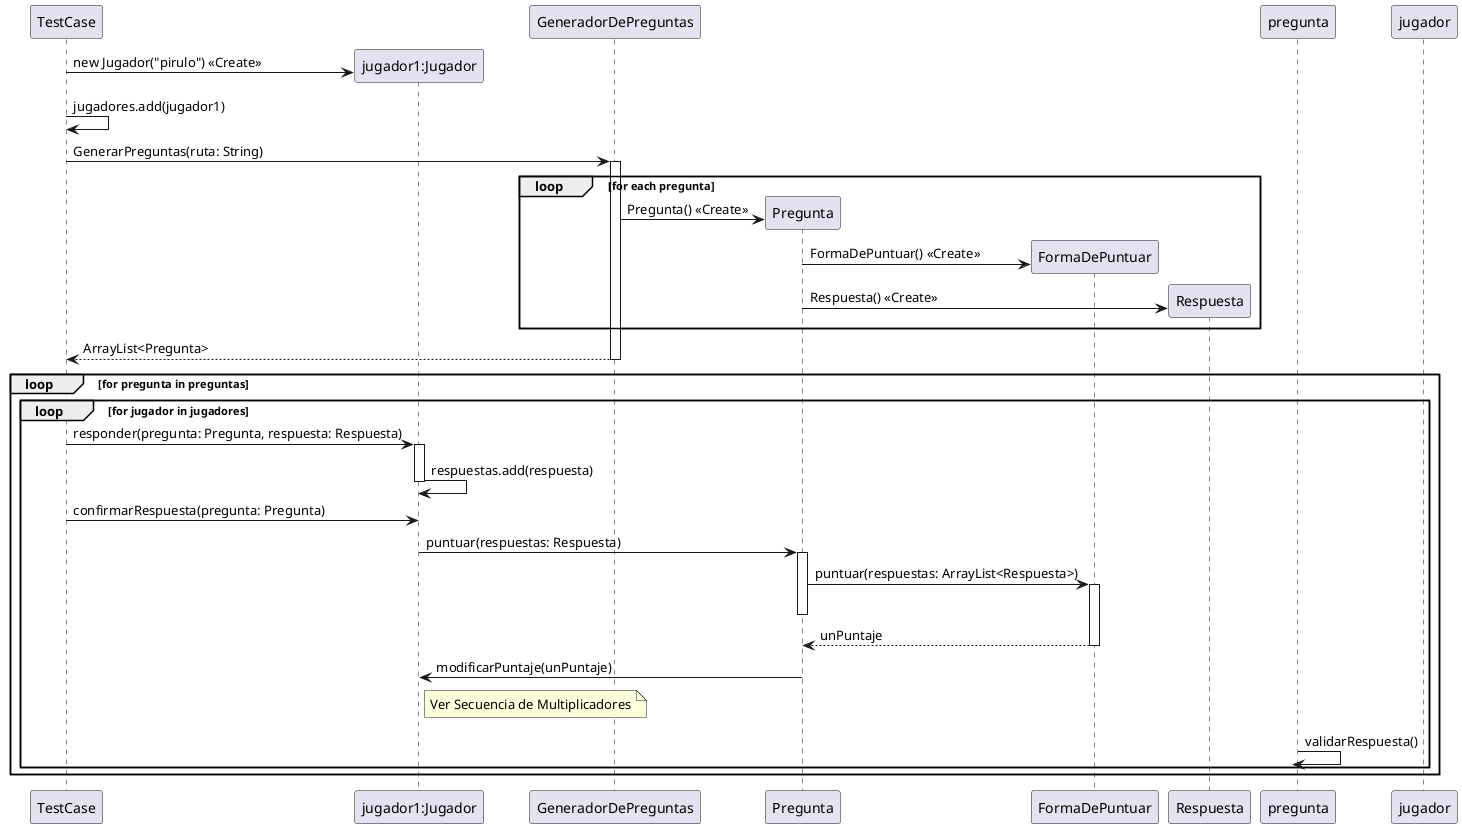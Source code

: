 @startuml
'https://plantuml.com/sequence-diagram

Create TestCase

create "jugador1:Jugador"
TestCase -> "jugador1:Jugador" : new Jugador("pirulo") <<Create>>
TestCase -> TestCase : jugadores.add(jugador1)




TestCase -> GeneradorDePreguntas : GenerarPreguntas(ruta: String)

activate GeneradorDePreguntas
loop for each pregunta
    create Pregunta
    GeneradorDePreguntas -> Pregunta : Pregunta() <<Create>>
    create FormaDePuntuar
    Pregunta -> FormaDePuntuar : FormaDePuntuar() <<Create>>
    Create Respuesta
    Pregunta -> Respuesta : Respuesta() <<Create>>
end
GeneradorDePreguntas --> TestCase : ArrayList<Pregunta>
deactivate GeneradorDePreguntas


loop for pregunta in preguntas

    loop for jugador in jugadores
        TestCase -> "jugador1:Jugador" : responder(pregunta: Pregunta, respuesta: Respuesta)
        activate "jugador1:Jugador"
        "jugador1:Jugador" -> "jugador1:Jugador" : respuestas.add(respuesta)
        deactivate "jugador1:Jugador"
        TestCase -> "jugador1:Jugador" : confirmarRespuesta(pregunta: Pregunta)
        "jugador1:Jugador" -> Pregunta : puntuar(respuestas: Respuesta)
        activate Pregunta
        Pregunta -> FormaDePuntuar : puntuar(respuestas: ArrayList<Respuesta>)
        activate FormaDePuntuar
        deactivate Pregunta
        FormaDePuntuar --> Pregunta: unPuntaje
        deactivate FormaDePuntuar
        Pregunta -> "jugador1:Jugador" : modificarPuntaje(unPuntaje)

        note right of "jugador1:Jugador"
            Ver Secuencia de Multiplicadores
        end note

        pregunta -> pregunta : validarRespuesta()
        deactivate pregunta
        deactivate jugador
    end

end

@enduml